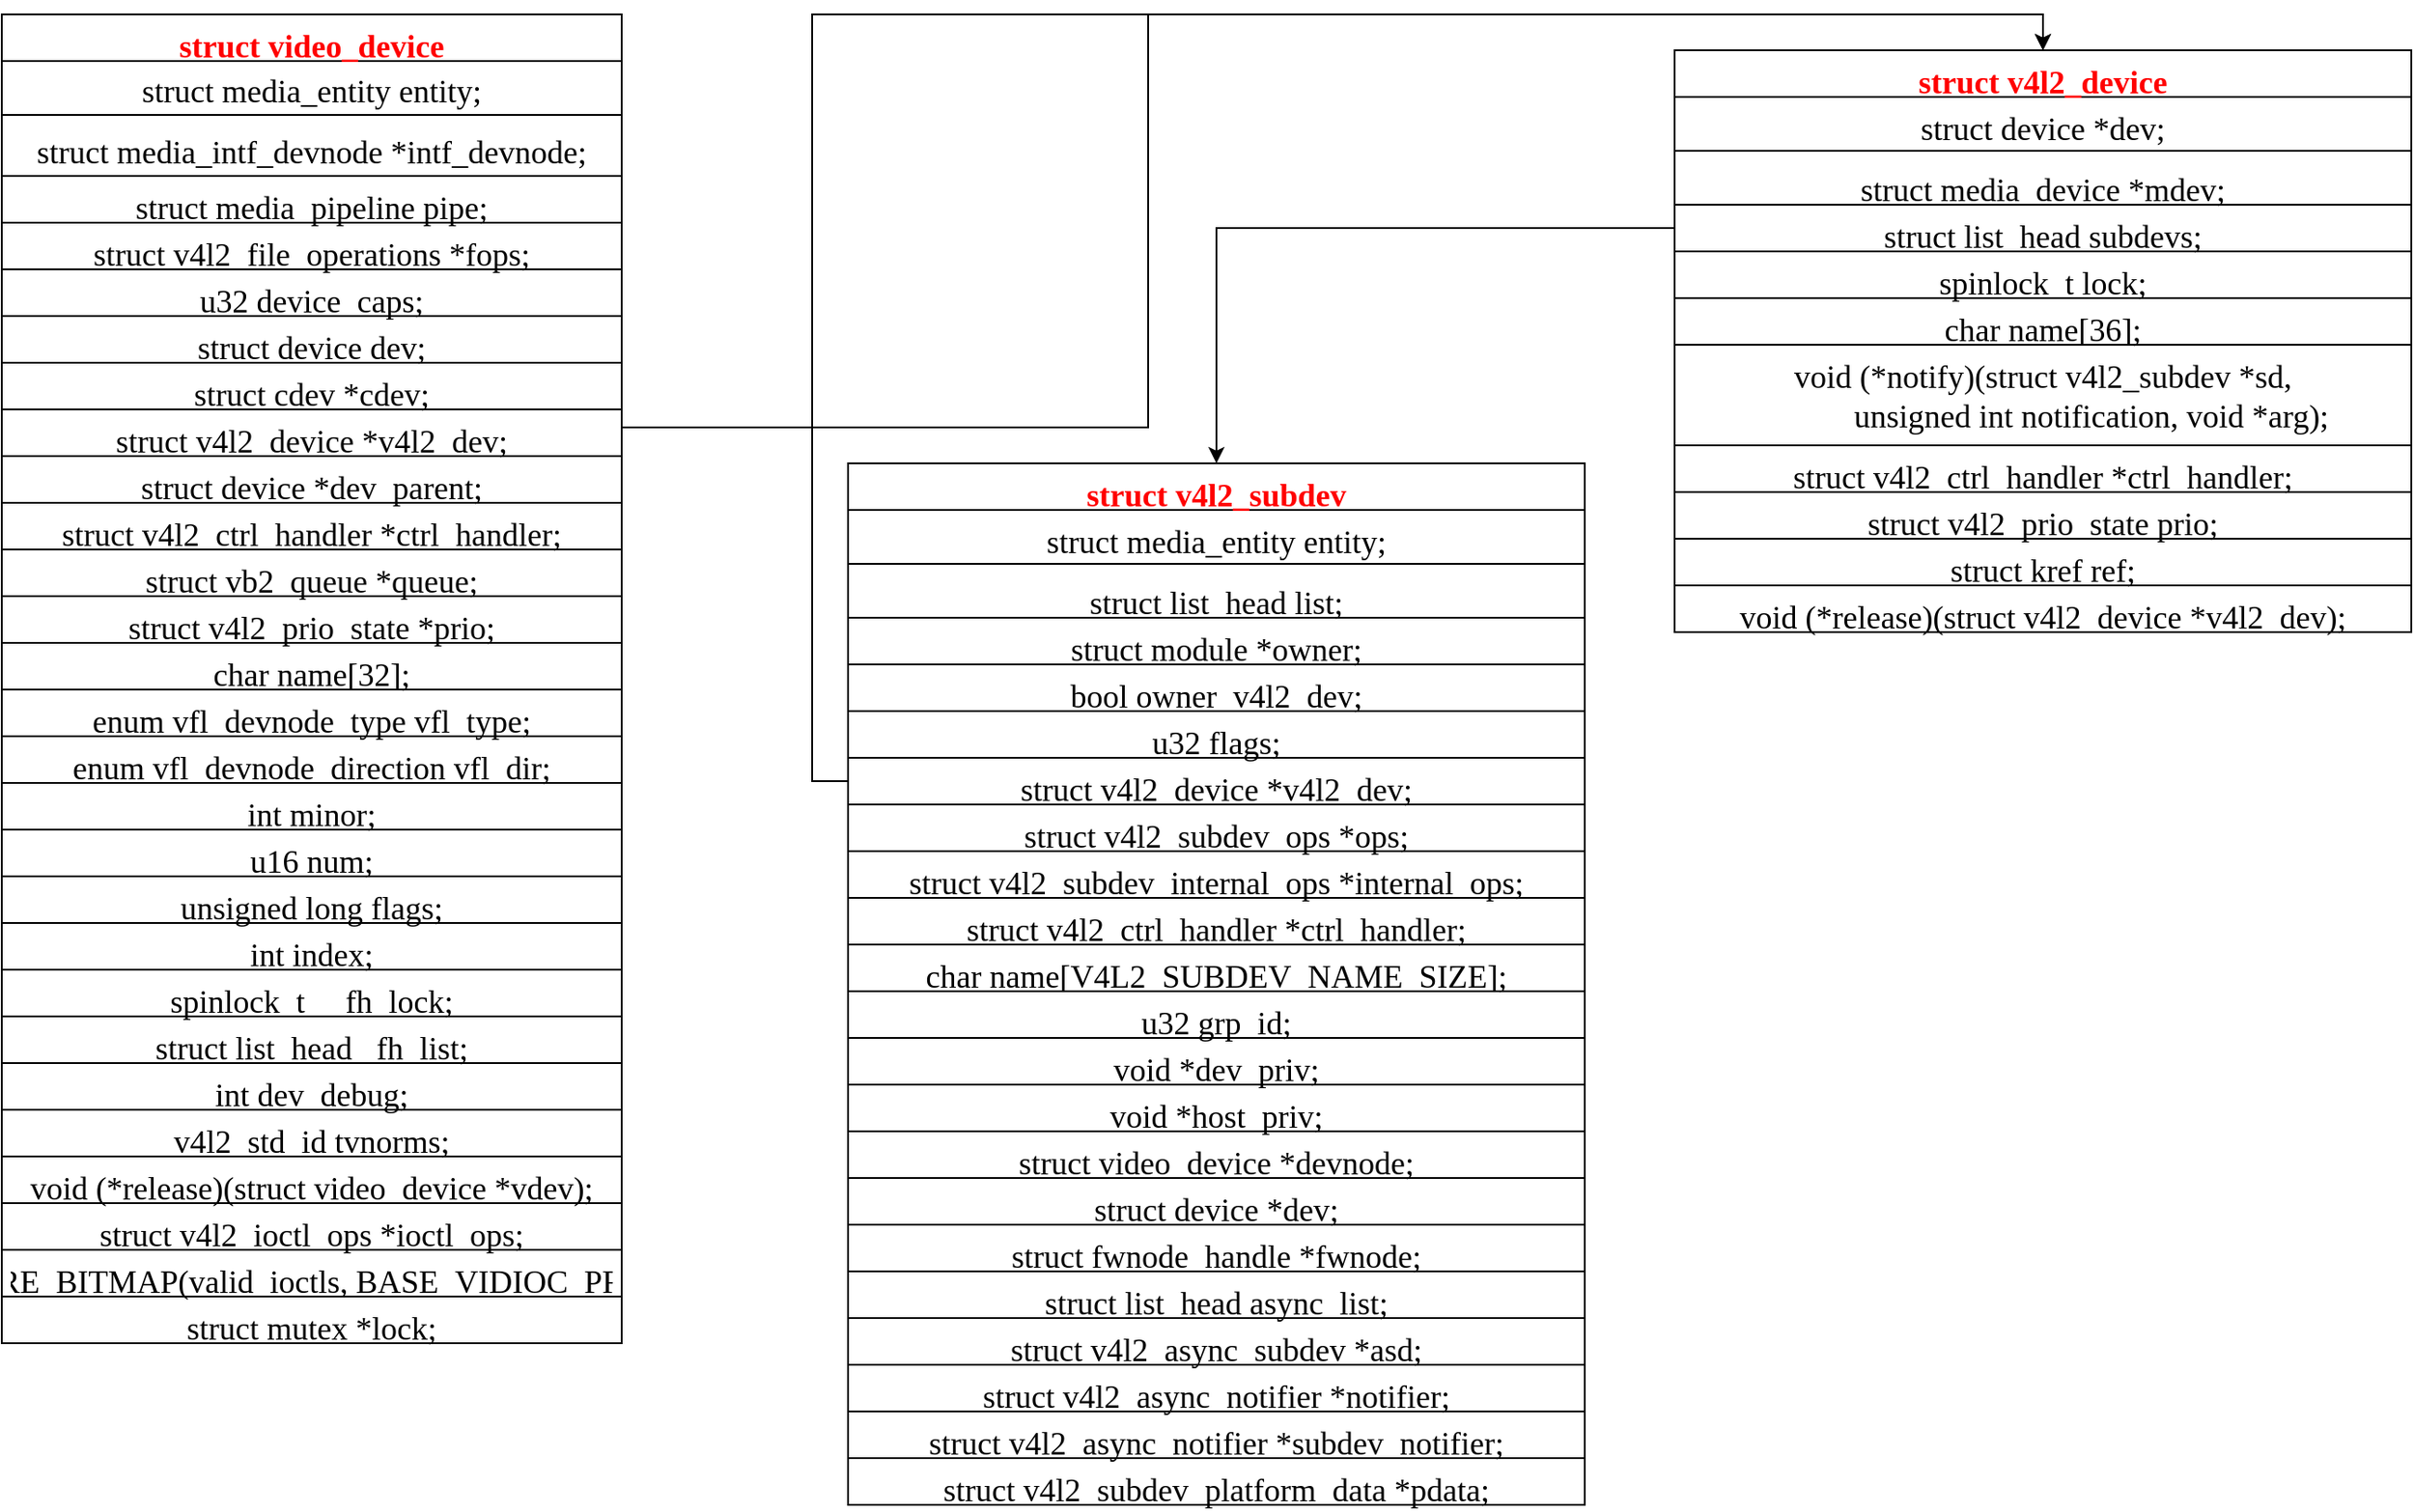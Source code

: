 <mxfile version="20.6.2" type="github">
  <diagram id="C5RBs43oDa-KdzZeNtuy" name="Page-1">
    <mxGraphModel dx="1357" dy="807" grid="1" gridSize="10" guides="1" tooltips="1" connect="1" arrows="1" fold="1" page="1" pageScale="1" pageWidth="827" pageHeight="1169" math="0" shadow="0">
      <root>
        <mxCell id="WIyWlLk6GJQsqaUBKTNV-0" />
        <mxCell id="WIyWlLk6GJQsqaUBKTNV-1" parent="WIyWlLk6GJQsqaUBKTNV-0" />
        <mxCell id="gWOpLriGarxiiyuRwEoO-10" value="struct video_device" style="swimlane;fontStyle=1;align=center;verticalAlign=top;childLayout=stackLayout;horizontal=1;startSize=26;horizontalStack=0;resizeParent=1;resizeParentMax=0;resizeLast=0;collapsible=1;marginBottom=0;fontSize=18;fontFamily=Comic Sans MS;fontColor=#FF0000;" parent="WIyWlLk6GJQsqaUBKTNV-1" vertex="1">
          <mxGeometry x="69" y="60" width="345" height="740" as="geometry">
            <mxRectangle x="69" y="60" width="150" height="30" as="alternateBounds" />
          </mxGeometry>
        </mxCell>
        <mxCell id="gWOpLriGarxiiyuRwEoO-11" value="struct media_entity entity;" style="text;strokeColor=none;fillColor=none;align=center;verticalAlign=top;spacingLeft=4;spacingRight=4;overflow=hidden;rotatable=0;points=[[0,0.5],[1,0.5]];portConstraint=eastwest;fontFamily=Comic Sans MS;fontSize=18;html=1;" parent="gWOpLriGarxiiyuRwEoO-10" vertex="1">
          <mxGeometry y="26" width="345" height="26" as="geometry" />
        </mxCell>
        <mxCell id="gWOpLriGarxiiyuRwEoO-12" value="" style="line;strokeWidth=1;fillColor=none;align=center;verticalAlign=middle;spacingTop=-1;spacingLeft=3;spacingRight=3;rotatable=0;labelPosition=right;points=[];portConstraint=eastwest;strokeColor=inherit;fontSize=18;fontFamily=Comic Sans MS;" parent="gWOpLriGarxiiyuRwEoO-10" vertex="1">
          <mxGeometry y="52" width="345" height="8" as="geometry" />
        </mxCell>
        <mxCell id="gWOpLriGarxiiyuRwEoO-13" value="struct media_intf_devnode *intf_devnode;" style="text;strokeColor=none;fillColor=none;align=center;verticalAlign=top;spacingLeft=4;spacingRight=4;overflow=hidden;rotatable=0;points=[[0,0.5],[1,0.5]];portConstraint=eastwest;fontFamily=Comic Sans MS;fontStyle=0;fontSize=18;html=1;" parent="gWOpLriGarxiiyuRwEoO-10" vertex="1">
          <mxGeometry y="60" width="345" height="30" as="geometry" />
        </mxCell>
        <mxCell id="gWOpLriGarxiiyuRwEoO-20" value="struct media_pipeline pipe;" style="text;strokeColor=default;fillColor=none;align=center;verticalAlign=top;spacingLeft=4;spacingRight=4;overflow=hidden;rotatable=0;points=[[0,0.5],[1,0.5]];portConstraint=eastwest;fontFamily=Comic Sans MS;fontSize=18;" parent="gWOpLriGarxiiyuRwEoO-10" vertex="1">
          <mxGeometry y="90" width="345" height="26" as="geometry" />
        </mxCell>
        <mxCell id="gWOpLriGarxiiyuRwEoO-19" value="struct v4l2_file_operations *fops;" style="text;strokeColor=default;fillColor=none;align=center;verticalAlign=top;spacingLeft=4;spacingRight=4;overflow=hidden;rotatable=0;points=[[0,0.5],[1,0.5]];portConstraint=eastwest;fontSize=18;fontFamily=Comic Sans MS;" parent="gWOpLriGarxiiyuRwEoO-10" vertex="1">
          <mxGeometry y="116" width="345" height="26" as="geometry" />
        </mxCell>
        <mxCell id="gWOpLriGarxiiyuRwEoO-18" value="u32 device_caps;" style="text;strokeColor=default;fillColor=none;align=center;verticalAlign=top;spacingLeft=4;spacingRight=4;overflow=hidden;rotatable=0;points=[[0,0.5],[1,0.5]];portConstraint=eastwest;fontSize=18;fontFamily=Comic Sans MS;" parent="gWOpLriGarxiiyuRwEoO-10" vertex="1">
          <mxGeometry y="142" width="345" height="26" as="geometry" />
        </mxCell>
        <mxCell id="gWOpLriGarxiiyuRwEoO-17" value="struct device dev;" style="text;strokeColor=default;fillColor=none;align=center;verticalAlign=top;spacingLeft=4;spacingRight=4;overflow=hidden;rotatable=0;points=[[0,0.5],[1,0.5]];portConstraint=eastwest;fontSize=18;fontFamily=Comic Sans MS;" parent="gWOpLriGarxiiyuRwEoO-10" vertex="1">
          <mxGeometry y="168" width="345" height="26" as="geometry" />
        </mxCell>
        <mxCell id="gWOpLriGarxiiyuRwEoO-16" value="struct cdev *cdev;" style="text;strokeColor=default;fillColor=none;align=center;verticalAlign=top;spacingLeft=4;spacingRight=4;overflow=hidden;rotatable=0;points=[[0,0.5],[1,0.5]];portConstraint=eastwest;fontSize=18;fontFamily=Comic Sans MS;" parent="gWOpLriGarxiiyuRwEoO-10" vertex="1">
          <mxGeometry y="194" width="345" height="26" as="geometry" />
        </mxCell>
        <mxCell id="gWOpLriGarxiiyuRwEoO-15" value="struct v4l2_device *v4l2_dev;" style="text;strokeColor=default;fillColor=none;align=center;verticalAlign=top;spacingLeft=4;spacingRight=4;overflow=hidden;rotatable=0;points=[[0,0.5],[1,0.5]];portConstraint=eastwest;fontSize=18;fontFamily=Comic Sans MS;" parent="gWOpLriGarxiiyuRwEoO-10" vertex="1">
          <mxGeometry y="220" width="345" height="26" as="geometry" />
        </mxCell>
        <mxCell id="gWOpLriGarxiiyuRwEoO-14" value="struct device *dev_parent;" style="text;strokeColor=default;fillColor=none;align=center;verticalAlign=top;spacingLeft=4;spacingRight=4;overflow=hidden;rotatable=0;points=[[0,0.5],[1,0.5]];portConstraint=eastwest;fontSize=18;fontFamily=Comic Sans MS;" parent="gWOpLriGarxiiyuRwEoO-10" vertex="1">
          <mxGeometry y="246" width="345" height="26" as="geometry" />
        </mxCell>
        <mxCell id="lrgzyKISsiX6A75_xtbV-10" value="struct v4l2_ctrl_handler *ctrl_handler;" style="text;strokeColor=default;fillColor=none;align=center;verticalAlign=top;spacingLeft=4;spacingRight=4;overflow=hidden;rotatable=0;points=[[0,0.5],[1,0.5]];portConstraint=eastwest;fontSize=18;fontFamily=Comic Sans MS;" parent="gWOpLriGarxiiyuRwEoO-10" vertex="1">
          <mxGeometry y="272" width="345" height="26" as="geometry" />
        </mxCell>
        <mxCell id="lrgzyKISsiX6A75_xtbV-9" value="struct vb2_queue *queue;" style="text;strokeColor=none;fillColor=none;align=center;verticalAlign=top;spacingLeft=4;spacingRight=4;overflow=hidden;rotatable=0;points=[[0,0.5],[1,0.5]];portConstraint=eastwest;fontSize=18;fontFamily=Comic Sans MS;" parent="gWOpLriGarxiiyuRwEoO-10" vertex="1">
          <mxGeometry y="298" width="345" height="26" as="geometry" />
        </mxCell>
        <mxCell id="lrgzyKISsiX6A75_xtbV-8" value="struct v4l2_prio_state *prio;" style="text;strokeColor=default;fillColor=none;align=center;verticalAlign=top;spacingLeft=4;spacingRight=4;overflow=hidden;rotatable=0;points=[[0,0.5],[1,0.5]];portConstraint=eastwest;fontSize=18;fontFamily=Comic Sans MS;" parent="gWOpLriGarxiiyuRwEoO-10" vertex="1">
          <mxGeometry y="324" width="345" height="26" as="geometry" />
        </mxCell>
        <mxCell id="lrgzyKISsiX6A75_xtbV-7" value="char name[32];" style="text;strokeColor=none;fillColor=none;align=center;verticalAlign=top;spacingLeft=4;spacingRight=4;overflow=hidden;rotatable=0;points=[[0,0.5],[1,0.5]];portConstraint=eastwest;fontSize=18;fontFamily=Comic Sans MS;" parent="gWOpLriGarxiiyuRwEoO-10" vertex="1">
          <mxGeometry y="350" width="345" height="26" as="geometry" />
        </mxCell>
        <mxCell id="lrgzyKISsiX6A75_xtbV-6" value="enum vfl_devnode_type vfl_type;" style="text;strokeColor=default;fillColor=none;align=center;verticalAlign=top;spacingLeft=4;spacingRight=4;overflow=hidden;rotatable=0;points=[[0,0.5],[1,0.5]];portConstraint=eastwest;fontSize=18;fontFamily=Comic Sans MS;" parent="gWOpLriGarxiiyuRwEoO-10" vertex="1">
          <mxGeometry y="376" width="345" height="26" as="geometry" />
        </mxCell>
        <mxCell id="lrgzyKISsiX6A75_xtbV-5" value="enum vfl_devnode_direction vfl_dir;" style="text;strokeColor=default;fillColor=none;align=center;verticalAlign=top;spacingLeft=4;spacingRight=4;overflow=hidden;rotatable=0;points=[[0,0.5],[1,0.5]];portConstraint=eastwest;fontSize=18;fontFamily=Comic Sans MS;" parent="gWOpLriGarxiiyuRwEoO-10" vertex="1">
          <mxGeometry y="402" width="345" height="26" as="geometry" />
        </mxCell>
        <mxCell id="lrgzyKISsiX6A75_xtbV-4" value="int minor;" style="text;strokeColor=none;fillColor=none;align=center;verticalAlign=top;spacingLeft=4;spacingRight=4;overflow=hidden;rotatable=0;points=[[0,0.5],[1,0.5]];portConstraint=eastwest;fontSize=18;fontFamily=Comic Sans MS;" parent="gWOpLriGarxiiyuRwEoO-10" vertex="1">
          <mxGeometry y="428" width="345" height="26" as="geometry" />
        </mxCell>
        <mxCell id="lrgzyKISsiX6A75_xtbV-3" value="u16 num;" style="text;strokeColor=default;fillColor=none;align=center;verticalAlign=top;spacingLeft=4;spacingRight=4;overflow=hidden;rotatable=0;points=[[0,0.5],[1,0.5]];portConstraint=eastwest;fontSize=18;fontFamily=Comic Sans MS;" parent="gWOpLriGarxiiyuRwEoO-10" vertex="1">
          <mxGeometry y="454" width="345" height="26" as="geometry" />
        </mxCell>
        <mxCell id="lrgzyKISsiX6A75_xtbV-2" value="unsigned long flags;" style="text;strokeColor=default;fillColor=none;align=center;verticalAlign=top;spacingLeft=4;spacingRight=4;overflow=hidden;rotatable=0;points=[[0,0.5],[1,0.5]];portConstraint=eastwest;fontSize=18;fontFamily=Comic Sans MS;" parent="gWOpLriGarxiiyuRwEoO-10" vertex="1">
          <mxGeometry y="480" width="345" height="26" as="geometry" />
        </mxCell>
        <mxCell id="lrgzyKISsiX6A75_xtbV-11" value="int index;" style="text;strokeColor=none;fillColor=none;align=center;verticalAlign=top;spacingLeft=4;spacingRight=4;overflow=hidden;rotatable=0;points=[[0,0.5],[1,0.5]];portConstraint=eastwest;fontSize=18;fontFamily=Comic Sans MS;" parent="gWOpLriGarxiiyuRwEoO-10" vertex="1">
          <mxGeometry y="506" width="345" height="26" as="geometry" />
        </mxCell>
        <mxCell id="lrgzyKISsiX6A75_xtbV-14" value="spinlock_t     fh_lock;" style="text;strokeColor=default;fillColor=none;align=center;verticalAlign=top;spacingLeft=4;spacingRight=4;overflow=hidden;rotatable=0;points=[[0,0.5],[1,0.5]];portConstraint=eastwest;fontSize=18;fontFamily=Comic Sans MS;" parent="gWOpLriGarxiiyuRwEoO-10" vertex="1">
          <mxGeometry y="532" width="345" height="26" as="geometry" />
        </mxCell>
        <mxCell id="lrgzyKISsiX6A75_xtbV-13" value="struct list_head   fh_list;" style="text;strokeColor=none;fillColor=none;align=center;verticalAlign=top;spacingLeft=4;spacingRight=4;overflow=hidden;rotatable=0;points=[[0,0.5],[1,0.5]];portConstraint=eastwest;fontSize=18;fontFamily=Comic Sans MS;" parent="gWOpLriGarxiiyuRwEoO-10" vertex="1">
          <mxGeometry y="558" width="345" height="26" as="geometry" />
        </mxCell>
        <mxCell id="lrgzyKISsiX6A75_xtbV-12" value="int dev_debug;" style="text;strokeColor=default;fillColor=none;align=center;verticalAlign=top;spacingLeft=4;spacingRight=4;overflow=hidden;rotatable=0;points=[[0,0.5],[1,0.5]];portConstraint=eastwest;fontSize=18;fontFamily=Comic Sans MS;" parent="gWOpLriGarxiiyuRwEoO-10" vertex="1">
          <mxGeometry y="584" width="345" height="26" as="geometry" />
        </mxCell>
        <mxCell id="lrgzyKISsiX6A75_xtbV-19" value="v4l2_std_id tvnorms;" style="text;strokeColor=default;fillColor=none;align=center;verticalAlign=top;spacingLeft=4;spacingRight=4;overflow=hidden;rotatable=0;points=[[0,0.5],[1,0.5]];portConstraint=eastwest;fontSize=18;fontFamily=Comic Sans MS;" parent="gWOpLriGarxiiyuRwEoO-10" vertex="1">
          <mxGeometry y="610" width="345" height="26" as="geometry" />
        </mxCell>
        <mxCell id="lrgzyKISsiX6A75_xtbV-18" value="void (*release)(struct video_device *vdev);" style="text;strokeColor=default;fillColor=none;align=center;verticalAlign=top;spacingLeft=4;spacingRight=4;overflow=hidden;rotatable=0;points=[[0,0.5],[1,0.5]];portConstraint=eastwest;fontSize=18;fontFamily=Comic Sans MS;" parent="gWOpLriGarxiiyuRwEoO-10" vertex="1">
          <mxGeometry y="636" width="345" height="26" as="geometry" />
        </mxCell>
        <mxCell id="lrgzyKISsiX6A75_xtbV-17" value="struct v4l2_ioctl_ops *ioctl_ops;" style="text;strokeColor=default;fillColor=none;align=center;verticalAlign=top;spacingLeft=4;spacingRight=4;overflow=hidden;rotatable=0;points=[[0,0.5],[1,0.5]];portConstraint=eastwest;fontSize=18;fontFamily=Comic Sans MS;" parent="gWOpLriGarxiiyuRwEoO-10" vertex="1">
          <mxGeometry y="662" width="345" height="26" as="geometry" />
        </mxCell>
        <mxCell id="lrgzyKISsiX6A75_xtbV-16" value="DECLARE_BITMAP(valid_ioctls, BASE_VIDIOC_PRIVATE);" style="text;strokeColor=default;fillColor=none;align=center;verticalAlign=top;spacingLeft=4;spacingRight=4;overflow=hidden;rotatable=0;points=[[0,0.5],[1,0.5]];portConstraint=eastwest;fontSize=18;fontFamily=Comic Sans MS;" parent="gWOpLriGarxiiyuRwEoO-10" vertex="1">
          <mxGeometry y="688" width="345" height="26" as="geometry" />
        </mxCell>
        <mxCell id="lrgzyKISsiX6A75_xtbV-15" value="struct mutex *lock;" style="text;strokeColor=default;fillColor=none;align=center;verticalAlign=top;spacingLeft=4;spacingRight=4;overflow=hidden;rotatable=0;points=[[0,0.5],[1,0.5]];portConstraint=eastwest;fontSize=18;fontFamily=Comic Sans MS;" parent="gWOpLriGarxiiyuRwEoO-10" vertex="1">
          <mxGeometry y="714" width="345" height="26" as="geometry" />
        </mxCell>
        <mxCell id="lrgzyKISsiX6A75_xtbV-20" value="struct v4l2_device" style="swimlane;fontStyle=1;align=center;verticalAlign=top;childLayout=stackLayout;horizontal=1;startSize=26;horizontalStack=0;resizeParent=1;resizeParentMax=0;resizeLast=0;collapsible=1;marginBottom=0;strokeColor=default;fontFamily=Comic Sans MS;fontSize=18;fontColor=#FF0000;fillColor=none;gradientColor=none;" parent="WIyWlLk6GJQsqaUBKTNV-1" vertex="1">
          <mxGeometry x="1000" y="80" width="410" height="324" as="geometry">
            <mxRectangle x="530" y="110" width="200" height="40" as="alternateBounds" />
          </mxGeometry>
        </mxCell>
        <mxCell id="lrgzyKISsiX6A75_xtbV-21" value="struct device *dev;" style="text;strokeColor=none;fillColor=none;align=center;verticalAlign=top;spacingLeft=4;spacingRight=4;overflow=hidden;rotatable=0;points=[[0,0.5],[1,0.5]];portConstraint=eastwest;fontFamily=Comic Sans MS;fontSize=18;fontColor=default;" parent="lrgzyKISsiX6A75_xtbV-20" vertex="1">
          <mxGeometry y="26" width="410" height="26" as="geometry" />
        </mxCell>
        <mxCell id="lrgzyKISsiX6A75_xtbV-22" value="" style="line;strokeWidth=1;fillColor=none;align=center;verticalAlign=middle;spacingTop=-1;spacingLeft=3;spacingRight=3;rotatable=0;labelPosition=right;points=[];portConstraint=eastwest;strokeColor=inherit;fontFamily=Comic Sans MS;fontSize=18;fontColor=default;" parent="lrgzyKISsiX6A75_xtbV-20" vertex="1">
          <mxGeometry y="52" width="410" height="8" as="geometry" />
        </mxCell>
        <mxCell id="lrgzyKISsiX6A75_xtbV-23" value="struct media_device *mdev;" style="text;strokeColor=none;fillColor=none;align=center;verticalAlign=top;spacingLeft=4;spacingRight=4;overflow=hidden;rotatable=0;points=[[0,0.5],[1,0.5]];portConstraint=eastwest;fontFamily=Comic Sans MS;fontSize=18;fontColor=default;" parent="lrgzyKISsiX6A75_xtbV-20" vertex="1">
          <mxGeometry y="60" width="410" height="26" as="geometry" />
        </mxCell>
        <mxCell id="lrgzyKISsiX6A75_xtbV-26" value="struct list_head subdevs;" style="text;strokeColor=default;fillColor=none;align=center;verticalAlign=top;spacingLeft=4;spacingRight=4;overflow=hidden;rotatable=0;points=[[0,0.5],[1,0.5]];portConstraint=eastwest;fontFamily=Comic Sans MS;fontSize=18;fontColor=default;" parent="lrgzyKISsiX6A75_xtbV-20" vertex="1">
          <mxGeometry y="86" width="410" height="26" as="geometry" />
        </mxCell>
        <mxCell id="lrgzyKISsiX6A75_xtbV-33" value="spinlock_t lock;" style="text;strokeColor=default;fillColor=none;align=center;verticalAlign=top;spacingLeft=4;spacingRight=4;overflow=hidden;rotatable=0;points=[[0,0.5],[1,0.5]];portConstraint=eastwest;fontFamily=Comic Sans MS;fontSize=18;fontColor=default;" parent="lrgzyKISsiX6A75_xtbV-20" vertex="1">
          <mxGeometry y="112" width="410" height="26" as="geometry" />
        </mxCell>
        <mxCell id="lrgzyKISsiX6A75_xtbV-32" value="char name[36];" style="text;strokeColor=default;fillColor=none;align=center;verticalAlign=top;spacingLeft=4;spacingRight=4;overflow=hidden;rotatable=0;points=[[0,0.5],[1,0.5]];portConstraint=eastwest;fontFamily=Comic Sans MS;fontSize=18;fontColor=default;" parent="lrgzyKISsiX6A75_xtbV-20" vertex="1">
          <mxGeometry y="138" width="410" height="26" as="geometry" />
        </mxCell>
        <mxCell id="lrgzyKISsiX6A75_xtbV-31" value="void (*notify)(struct v4l2_subdev *sd,&#xa;            unsigned int notification, void *arg);" style="text;strokeColor=default;fillColor=none;align=center;verticalAlign=top;spacingLeft=4;spacingRight=4;overflow=hidden;rotatable=0;points=[[0,0.5],[1,0.5]];portConstraint=eastwest;fontFamily=Comic Sans MS;fontSize=18;fontColor=default;" parent="lrgzyKISsiX6A75_xtbV-20" vertex="1">
          <mxGeometry y="164" width="410" height="56" as="geometry" />
        </mxCell>
        <mxCell id="lrgzyKISsiX6A75_xtbV-30" value="struct v4l2_ctrl_handler *ctrl_handler;" style="text;strokeColor=default;fillColor=none;align=center;verticalAlign=top;spacingLeft=4;spacingRight=4;overflow=hidden;rotatable=0;points=[[0,0.5],[1,0.5]];portConstraint=eastwest;fontFamily=Comic Sans MS;fontSize=18;fontColor=default;" parent="lrgzyKISsiX6A75_xtbV-20" vertex="1">
          <mxGeometry y="220" width="410" height="26" as="geometry" />
        </mxCell>
        <mxCell id="lrgzyKISsiX6A75_xtbV-29" value="struct v4l2_prio_state prio;" style="text;strokeColor=default;fillColor=none;align=center;verticalAlign=top;spacingLeft=4;spacingRight=4;overflow=hidden;rotatable=0;points=[[0,0.5],[1,0.5]];portConstraint=eastwest;fontFamily=Comic Sans MS;fontSize=18;fontColor=default;" parent="lrgzyKISsiX6A75_xtbV-20" vertex="1">
          <mxGeometry y="246" width="410" height="26" as="geometry" />
        </mxCell>
        <mxCell id="lrgzyKISsiX6A75_xtbV-28" value="struct kref ref;" style="text;strokeColor=default;fillColor=none;align=center;verticalAlign=top;spacingLeft=4;spacingRight=4;overflow=hidden;rotatable=0;points=[[0,0.5],[1,0.5]];portConstraint=eastwest;fontFamily=Comic Sans MS;fontSize=18;fontColor=default;" parent="lrgzyKISsiX6A75_xtbV-20" vertex="1">
          <mxGeometry y="272" width="410" height="26" as="geometry" />
        </mxCell>
        <mxCell id="lrgzyKISsiX6A75_xtbV-27" value="void (*release)(struct v4l2_device *v4l2_dev);" style="text;strokeColor=none;fillColor=none;align=center;verticalAlign=top;spacingLeft=4;spacingRight=4;overflow=hidden;rotatable=0;points=[[0,0.5],[1,0.5]];portConstraint=eastwest;fontFamily=Comic Sans MS;fontSize=18;fontColor=default;" parent="lrgzyKISsiX6A75_xtbV-20" vertex="1">
          <mxGeometry y="298" width="410" height="26" as="geometry" />
        </mxCell>
        <mxCell id="pIusJnzS2BSVwH9c8vFU-0" value="struct v4l2_subdev" style="swimlane;fontStyle=1;align=center;verticalAlign=top;childLayout=stackLayout;horizontal=1;startSize=26;horizontalStack=0;resizeParent=1;resizeParentMax=0;resizeLast=0;collapsible=1;marginBottom=0;fontSize=18;fontFamily=Comic Sans MS;fontColor=#FF0000;" vertex="1" parent="WIyWlLk6GJQsqaUBKTNV-1">
          <mxGeometry x="540" y="310" width="410" height="580" as="geometry">
            <mxRectangle x="1050" y="130" width="210" height="40" as="alternateBounds" />
          </mxGeometry>
        </mxCell>
        <mxCell id="pIusJnzS2BSVwH9c8vFU-1" value="struct media_entity entity;" style="text;strokeColor=none;fillColor=none;align=center;verticalAlign=top;spacingLeft=4;spacingRight=4;overflow=hidden;rotatable=0;points=[[0,0.5],[1,0.5]];portConstraint=eastwest;fontSize=18;fontFamily=Comic Sans MS;" vertex="1" parent="pIusJnzS2BSVwH9c8vFU-0">
          <mxGeometry y="26" width="410" height="26" as="geometry" />
        </mxCell>
        <mxCell id="pIusJnzS2BSVwH9c8vFU-2" value="" style="line;strokeWidth=1;fillColor=none;align=center;verticalAlign=middle;spacingTop=-1;spacingLeft=3;spacingRight=3;rotatable=0;labelPosition=right;points=[];portConstraint=eastwest;strokeColor=inherit;fontSize=18;fontFamily=Comic Sans MS;" vertex="1" parent="pIusJnzS2BSVwH9c8vFU-0">
          <mxGeometry y="52" width="410" height="8" as="geometry" />
        </mxCell>
        <mxCell id="pIusJnzS2BSVwH9c8vFU-3" value="struct list_head list;" style="text;strokeColor=none;fillColor=none;align=center;verticalAlign=top;spacingLeft=4;spacingRight=4;overflow=hidden;rotatable=0;points=[[0,0.5],[1,0.5]];portConstraint=eastwest;fontSize=18;fontFamily=Comic Sans MS;" vertex="1" parent="pIusJnzS2BSVwH9c8vFU-0">
          <mxGeometry y="60" width="410" height="26" as="geometry" />
        </mxCell>
        <mxCell id="pIusJnzS2BSVwH9c8vFU-4" value="struct module *owner;" style="text;strokeColor=default;fillColor=none;align=center;verticalAlign=top;spacingLeft=4;spacingRight=4;overflow=hidden;rotatable=0;points=[[0,0.5],[1,0.5]];portConstraint=eastwest;fontSize=18;fontFamily=Comic Sans MS;" vertex="1" parent="pIusJnzS2BSVwH9c8vFU-0">
          <mxGeometry y="86" width="410" height="26" as="geometry" />
        </mxCell>
        <mxCell id="pIusJnzS2BSVwH9c8vFU-6" value="bool owner_v4l2_dev;" style="text;strokeColor=default;fillColor=none;align=center;verticalAlign=top;spacingLeft=4;spacingRight=4;overflow=hidden;rotatable=0;points=[[0,0.5],[1,0.5]];portConstraint=eastwest;fontSize=18;fontFamily=Comic Sans MS;" vertex="1" parent="pIusJnzS2BSVwH9c8vFU-0">
          <mxGeometry y="112" width="410" height="26" as="geometry" />
        </mxCell>
        <mxCell id="pIusJnzS2BSVwH9c8vFU-10" value="u32 flags;" style="text;strokeColor=default;fillColor=none;align=center;verticalAlign=top;spacingLeft=4;spacingRight=4;overflow=hidden;rotatable=0;points=[[0,0.5],[1,0.5]];portConstraint=eastwest;fontSize=18;fontFamily=Comic Sans MS;" vertex="1" parent="pIusJnzS2BSVwH9c8vFU-0">
          <mxGeometry y="138" width="410" height="26" as="geometry" />
        </mxCell>
        <mxCell id="pIusJnzS2BSVwH9c8vFU-9" value="struct v4l2_device *v4l2_dev;" style="text;strokeColor=default;fillColor=none;align=center;verticalAlign=top;spacingLeft=4;spacingRight=4;overflow=hidden;rotatable=0;points=[[0,0.5],[1,0.5]];portConstraint=eastwest;fontSize=18;fontFamily=Comic Sans MS;" vertex="1" parent="pIusJnzS2BSVwH9c8vFU-0">
          <mxGeometry y="164" width="410" height="26" as="geometry" />
        </mxCell>
        <mxCell id="pIusJnzS2BSVwH9c8vFU-8" value="struct v4l2_subdev_ops *ops;" style="text;strokeColor=default;fillColor=none;align=center;verticalAlign=top;spacingLeft=4;spacingRight=4;overflow=hidden;rotatable=0;points=[[0,0.5],[1,0.5]];portConstraint=eastwest;fontSize=18;fontFamily=Comic Sans MS;" vertex="1" parent="pIusJnzS2BSVwH9c8vFU-0">
          <mxGeometry y="190" width="410" height="26" as="geometry" />
        </mxCell>
        <mxCell id="pIusJnzS2BSVwH9c8vFU-7" value="struct v4l2_subdev_internal_ops *internal_ops;" style="text;strokeColor=default;fillColor=none;align=center;verticalAlign=top;spacingLeft=4;spacingRight=4;overflow=hidden;rotatable=0;points=[[0,0.5],[1,0.5]];portConstraint=eastwest;fontSize=18;fontFamily=Comic Sans MS;" vertex="1" parent="pIusJnzS2BSVwH9c8vFU-0">
          <mxGeometry y="216" width="410" height="26" as="geometry" />
        </mxCell>
        <mxCell id="pIusJnzS2BSVwH9c8vFU-23" value="struct v4l2_ctrl_handler *ctrl_handler;" style="text;strokeColor=default;fillColor=none;align=center;verticalAlign=top;spacingLeft=4;spacingRight=4;overflow=hidden;rotatable=0;points=[[0,0.5],[1,0.5]];portConstraint=eastwest;fontSize=18;fontFamily=Comic Sans MS;" vertex="1" parent="pIusJnzS2BSVwH9c8vFU-0">
          <mxGeometry y="242" width="410" height="26" as="geometry" />
        </mxCell>
        <mxCell id="pIusJnzS2BSVwH9c8vFU-22" value="char name[V4L2_SUBDEV_NAME_SIZE];" style="text;strokeColor=default;fillColor=none;align=center;verticalAlign=top;spacingLeft=4;spacingRight=4;overflow=hidden;rotatable=0;points=[[0,0.5],[1,0.5]];portConstraint=eastwest;fontSize=18;fontFamily=Comic Sans MS;" vertex="1" parent="pIusJnzS2BSVwH9c8vFU-0">
          <mxGeometry y="268" width="410" height="26" as="geometry" />
        </mxCell>
        <mxCell id="pIusJnzS2BSVwH9c8vFU-21" value="u32 grp_id;" style="text;strokeColor=default;fillColor=none;align=center;verticalAlign=top;spacingLeft=4;spacingRight=4;overflow=hidden;rotatable=0;points=[[0,0.5],[1,0.5]];portConstraint=eastwest;fontSize=18;fontFamily=Comic Sans MS;" vertex="1" parent="pIusJnzS2BSVwH9c8vFU-0">
          <mxGeometry y="294" width="410" height="26" as="geometry" />
        </mxCell>
        <mxCell id="pIusJnzS2BSVwH9c8vFU-20" value="void *dev_priv;" style="text;strokeColor=default;fillColor=none;align=center;verticalAlign=top;spacingLeft=4;spacingRight=4;overflow=hidden;rotatable=0;points=[[0,0.5],[1,0.5]];portConstraint=eastwest;fontSize=18;fontFamily=Comic Sans MS;" vertex="1" parent="pIusJnzS2BSVwH9c8vFU-0">
          <mxGeometry y="320" width="410" height="26" as="geometry" />
        </mxCell>
        <mxCell id="pIusJnzS2BSVwH9c8vFU-19" value="void *host_priv;" style="text;strokeColor=default;fillColor=none;align=center;verticalAlign=top;spacingLeft=4;spacingRight=4;overflow=hidden;rotatable=0;points=[[0,0.5],[1,0.5]];portConstraint=eastwest;fontSize=18;fontFamily=Comic Sans MS;" vertex="1" parent="pIusJnzS2BSVwH9c8vFU-0">
          <mxGeometry y="346" width="410" height="26" as="geometry" />
        </mxCell>
        <mxCell id="pIusJnzS2BSVwH9c8vFU-18" value="struct video_device *devnode;" style="text;strokeColor=default;fillColor=none;align=center;verticalAlign=top;spacingLeft=4;spacingRight=4;overflow=hidden;rotatable=0;points=[[0,0.5],[1,0.5]];portConstraint=eastwest;fontSize=18;fontFamily=Comic Sans MS;" vertex="1" parent="pIusJnzS2BSVwH9c8vFU-0">
          <mxGeometry y="372" width="410" height="26" as="geometry" />
        </mxCell>
        <mxCell id="pIusJnzS2BSVwH9c8vFU-17" value="struct device *dev;" style="text;strokeColor=default;fillColor=none;align=center;verticalAlign=top;spacingLeft=4;spacingRight=4;overflow=hidden;rotatable=0;points=[[0,0.5],[1,0.5]];portConstraint=eastwest;fontSize=18;fontFamily=Comic Sans MS;" vertex="1" parent="pIusJnzS2BSVwH9c8vFU-0">
          <mxGeometry y="398" width="410" height="26" as="geometry" />
        </mxCell>
        <mxCell id="pIusJnzS2BSVwH9c8vFU-16" value="struct fwnode_handle *fwnode;" style="text;strokeColor=default;fillColor=none;align=center;verticalAlign=top;spacingLeft=4;spacingRight=4;overflow=hidden;rotatable=0;points=[[0,0.5],[1,0.5]];portConstraint=eastwest;fontSize=18;fontFamily=Comic Sans MS;" vertex="1" parent="pIusJnzS2BSVwH9c8vFU-0">
          <mxGeometry y="424" width="410" height="26" as="geometry" />
        </mxCell>
        <mxCell id="pIusJnzS2BSVwH9c8vFU-27" value="struct list_head async_list;" style="text;strokeColor=default;fillColor=none;align=center;verticalAlign=top;spacingLeft=4;spacingRight=4;overflow=hidden;rotatable=0;points=[[0,0.5],[1,0.5]];portConstraint=eastwest;fontSize=18;fontFamily=Comic Sans MS;" vertex="1" parent="pIusJnzS2BSVwH9c8vFU-0">
          <mxGeometry y="450" width="410" height="26" as="geometry" />
        </mxCell>
        <mxCell id="pIusJnzS2BSVwH9c8vFU-26" value="struct v4l2_async_subdev *asd;" style="text;strokeColor=default;fillColor=none;align=center;verticalAlign=top;spacingLeft=4;spacingRight=4;overflow=hidden;rotatable=0;points=[[0,0.5],[1,0.5]];portConstraint=eastwest;fontSize=18;fontFamily=Comic Sans MS;" vertex="1" parent="pIusJnzS2BSVwH9c8vFU-0">
          <mxGeometry y="476" width="410" height="26" as="geometry" />
        </mxCell>
        <mxCell id="pIusJnzS2BSVwH9c8vFU-25" value="struct v4l2_async_notifier *notifier;" style="text;strokeColor=default;fillColor=none;align=center;verticalAlign=top;spacingLeft=4;spacingRight=4;overflow=hidden;rotatable=0;points=[[0,0.5],[1,0.5]];portConstraint=eastwest;fontSize=18;fontFamily=Comic Sans MS;" vertex="1" parent="pIusJnzS2BSVwH9c8vFU-0">
          <mxGeometry y="502" width="410" height="26" as="geometry" />
        </mxCell>
        <mxCell id="pIusJnzS2BSVwH9c8vFU-24" value="struct v4l2_async_notifier *subdev_notifier;" style="text;strokeColor=default;fillColor=none;align=center;verticalAlign=top;spacingLeft=4;spacingRight=4;overflow=hidden;rotatable=0;points=[[0,0.5],[1,0.5]];portConstraint=eastwest;fontSize=18;fontFamily=Comic Sans MS;" vertex="1" parent="pIusJnzS2BSVwH9c8vFU-0">
          <mxGeometry y="528" width="410" height="26" as="geometry" />
        </mxCell>
        <mxCell id="pIusJnzS2BSVwH9c8vFU-15" value="struct v4l2_subdev_platform_data *pdata;" style="text;strokeColor=default;fillColor=none;align=center;verticalAlign=top;spacingLeft=4;spacingRight=4;overflow=hidden;rotatable=0;points=[[0,0.5],[1,0.5]];portConstraint=eastwest;fontSize=18;fontFamily=Comic Sans MS;" vertex="1" parent="pIusJnzS2BSVwH9c8vFU-0">
          <mxGeometry y="554" width="410" height="26" as="geometry" />
        </mxCell>
        <mxCell id="pIusJnzS2BSVwH9c8vFU-28" style="edgeStyle=orthogonalEdgeStyle;rounded=0;orthogonalLoop=1;jettySize=auto;html=1;exitX=1;exitY=0.5;exitDx=0;exitDy=0;entryX=0.5;entryY=0;entryDx=0;entryDy=0;fontFamily=Comic Sans MS;fontSize=18;fontColor=#FF0000;" edge="1" parent="WIyWlLk6GJQsqaUBKTNV-1" source="gWOpLriGarxiiyuRwEoO-15" target="lrgzyKISsiX6A75_xtbV-20">
          <mxGeometry relative="1" as="geometry">
            <Array as="points">
              <mxPoint x="414" y="290" />
              <mxPoint x="707" y="290" />
              <mxPoint x="707" y="60" />
              <mxPoint x="1205" y="60" />
            </Array>
          </mxGeometry>
        </mxCell>
        <mxCell id="pIusJnzS2BSVwH9c8vFU-29" style="edgeStyle=orthogonalEdgeStyle;rounded=0;orthogonalLoop=1;jettySize=auto;html=1;exitX=0;exitY=0.5;exitDx=0;exitDy=0;fontFamily=Comic Sans MS;fontSize=18;fontColor=#FF0000;" edge="1" parent="WIyWlLk6GJQsqaUBKTNV-1" source="lrgzyKISsiX6A75_xtbV-26" target="pIusJnzS2BSVwH9c8vFU-0">
          <mxGeometry relative="1" as="geometry" />
        </mxCell>
        <mxCell id="pIusJnzS2BSVwH9c8vFU-32" style="edgeStyle=orthogonalEdgeStyle;rounded=0;orthogonalLoop=1;jettySize=auto;html=1;exitX=0;exitY=0.5;exitDx=0;exitDy=0;entryX=0.5;entryY=0;entryDx=0;entryDy=0;fontFamily=Comic Sans MS;fontSize=18;fontColor=#FF0000;" edge="1" parent="WIyWlLk6GJQsqaUBKTNV-1" source="pIusJnzS2BSVwH9c8vFU-9" target="lrgzyKISsiX6A75_xtbV-20">
          <mxGeometry relative="1" as="geometry" />
        </mxCell>
      </root>
    </mxGraphModel>
  </diagram>
</mxfile>
